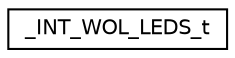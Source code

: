 digraph "Graphical Class Hierarchy"
{
  edge [fontname="Helvetica",fontsize="10",labelfontname="Helvetica",labelfontsize="10"];
  node [fontname="Helvetica",fontsize="10",shape=record];
  rankdir="LR";
  Node1 [label="_INT_WOL_LEDS_t",height=0.2,width=0.4,color="black", fillcolor="white", style="filled",URL="$union___i_n_t___w_o_l___l_e_d_s__t.html"];
}
